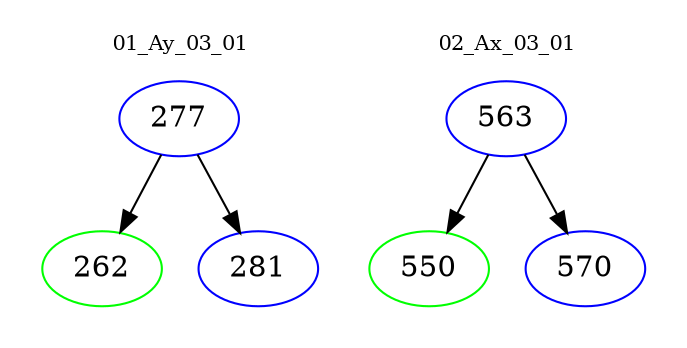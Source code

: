 digraph{
subgraph cluster_0 {
color = white
label = "01_Ay_03_01";
fontsize=10;
T0_277 [label="277", color="blue"]
T0_277 -> T0_262 [color="black"]
T0_262 [label="262", color="green"]
T0_277 -> T0_281 [color="black"]
T0_281 [label="281", color="blue"]
}
subgraph cluster_1 {
color = white
label = "02_Ax_03_01";
fontsize=10;
T1_563 [label="563", color="blue"]
T1_563 -> T1_550 [color="black"]
T1_550 [label="550", color="green"]
T1_563 -> T1_570 [color="black"]
T1_570 [label="570", color="blue"]
}
}
